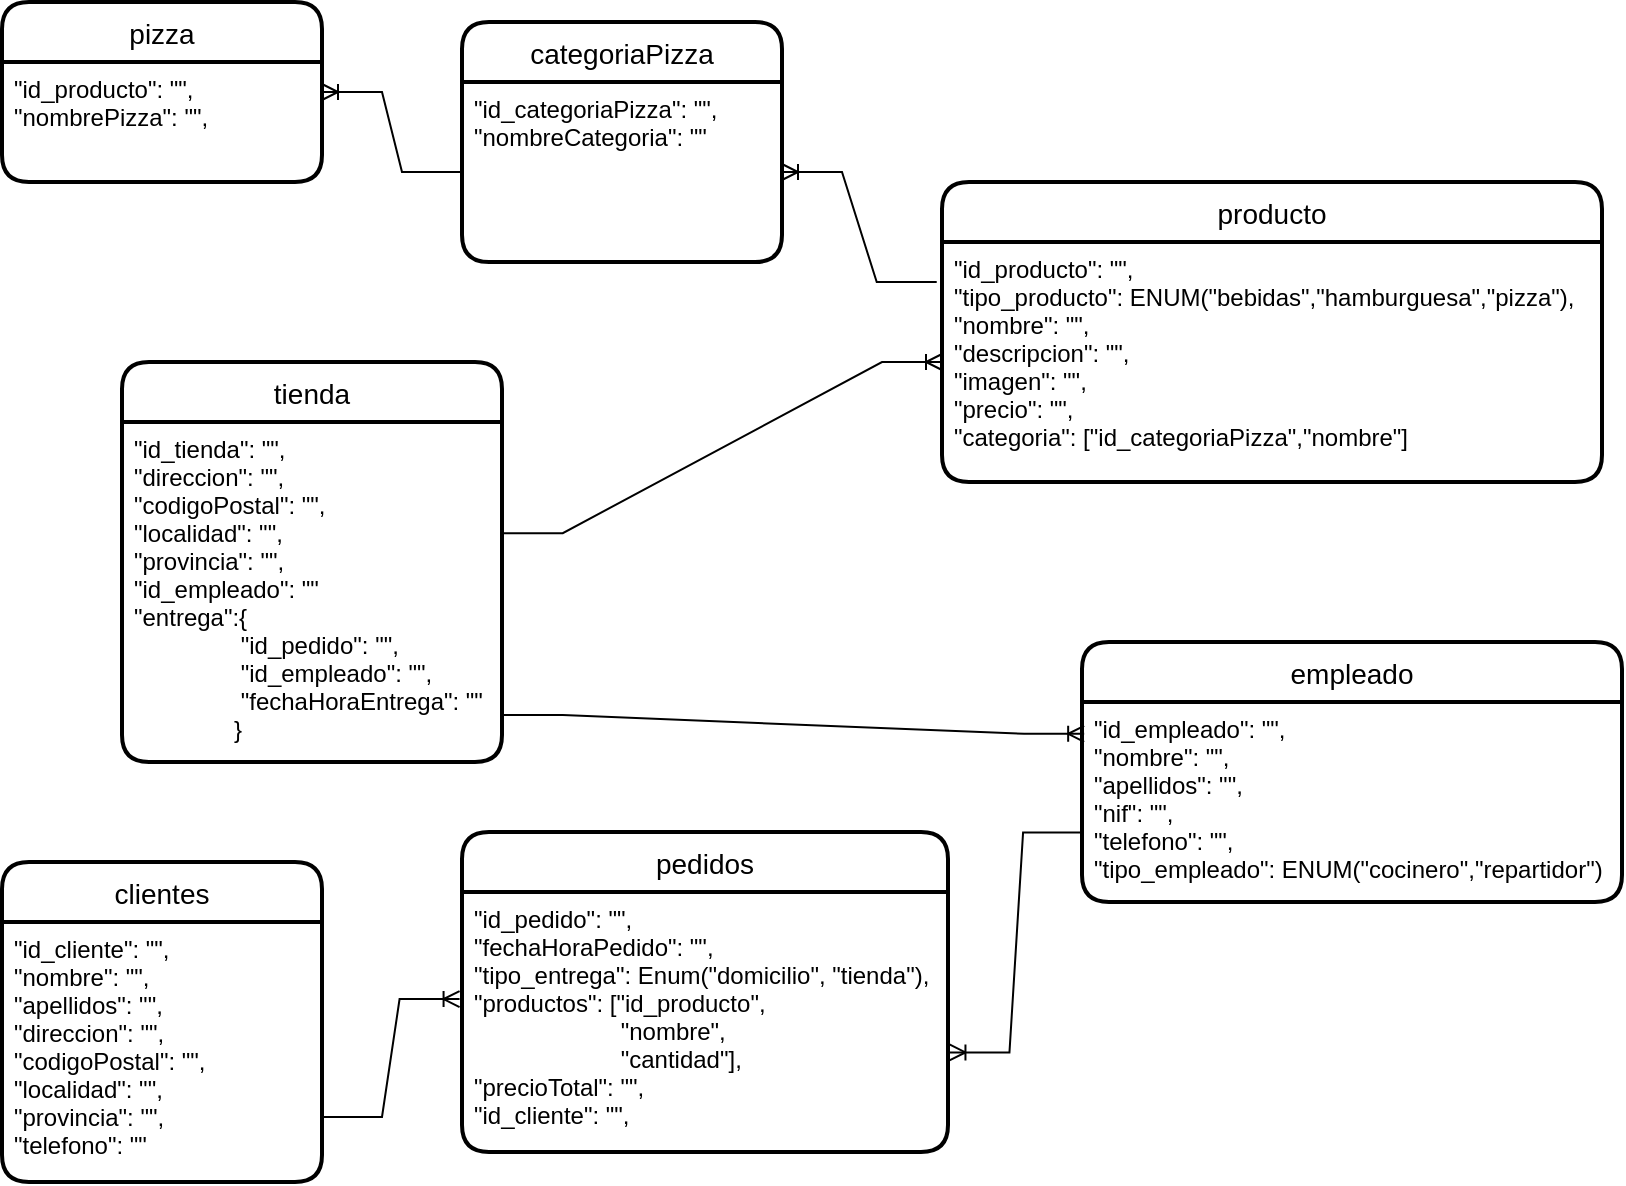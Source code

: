 <mxfile version="20.8.23" type="device"><diagram name="Página-1" id="9EWYwgP3peBmEu95jZ-W"><mxGraphModel dx="1050" dy="541" grid="1" gridSize="10" guides="1" tooltips="1" connect="1" arrows="1" fold="1" page="1" pageScale="1" pageWidth="827" pageHeight="1169" math="0" shadow="0"><root><mxCell id="0"/><mxCell id="1" parent="0"/><mxCell id="VpK3ubIXsTgA-vOJoo32-3" value="pedidos" style="swimlane;childLayout=stackLayout;horizontal=1;startSize=30;horizontalStack=0;rounded=1;fontSize=14;fontStyle=0;strokeWidth=2;resizeParent=0;resizeLast=1;shadow=0;dashed=0;align=center;" parent="1" vertex="1"><mxGeometry x="240" y="425" width="243" height="160" as="geometry"/></mxCell><mxCell id="VpK3ubIXsTgA-vOJoo32-4" value="&quot;id_pedido&quot;: &quot;&quot;,&#10;&quot;fechaHoraPedido&quot;: &quot;&quot;,&#10;&quot;tipo_entrega&quot;: Enum(&quot;domicilio&quot;, &quot;tienda&quot;),&#10;&quot;productos&quot;: [&quot;id_producto&quot;, &#10;                      &quot;nombre&quot;, &#10;                      &quot;cantidad&quot;],&#10;&quot;precioTotal&quot;: &quot;&quot;,&#10;&quot;id_cliente&quot;: &quot;&quot;,&#10;" style="align=left;strokeColor=none;fillColor=none;spacingLeft=4;fontSize=12;verticalAlign=top;resizable=0;rotatable=0;part=1;" parent="VpK3ubIXsTgA-vOJoo32-3" vertex="1"><mxGeometry y="30" width="243" height="130" as="geometry"/></mxCell><mxCell id="VpK3ubIXsTgA-vOJoo32-9" value="producto" style="swimlane;childLayout=stackLayout;horizontal=1;startSize=30;horizontalStack=0;rounded=1;fontSize=14;fontStyle=0;strokeWidth=2;resizeParent=0;resizeLast=1;shadow=0;dashed=0;align=center;" parent="1" vertex="1"><mxGeometry x="480" y="100" width="330" height="150" as="geometry"/></mxCell><mxCell id="VpK3ubIXsTgA-vOJoo32-10" value="&quot;id_producto&quot;: &quot;&quot;,&#10;&quot;tipo_producto&quot;: ENUM(&quot;bebidas&quot;,&quot;hamburguesa&quot;,&quot;pizza&quot;),&#10;&quot;nombre&quot;: &quot;&quot;,&#10;&quot;descripcion&quot;: &quot;&quot;,&#10;&quot;imagen&quot;: &quot;&quot;,&#10;&quot;precio&quot;: &quot;&quot;,&#10;&quot;categoria&quot;: [&quot;id_categoriaPizza&quot;,&quot;nombre&quot;]" style="align=left;strokeColor=none;fillColor=none;spacingLeft=4;fontSize=12;verticalAlign=top;resizable=0;rotatable=0;part=1;" parent="VpK3ubIXsTgA-vOJoo32-9" vertex="1"><mxGeometry y="30" width="330" height="120" as="geometry"/></mxCell><mxCell id="VpK3ubIXsTgA-vOJoo32-12" value="categoriaPizza" style="swimlane;childLayout=stackLayout;horizontal=1;startSize=30;horizontalStack=0;rounded=1;fontSize=14;fontStyle=0;strokeWidth=2;resizeParent=0;resizeLast=1;shadow=0;dashed=0;align=center;" parent="1" vertex="1"><mxGeometry x="240" y="20" width="160" height="120" as="geometry"/></mxCell><mxCell id="VpK3ubIXsTgA-vOJoo32-13" value="&quot;id_categoriaPizza&quot;: &quot;&quot;,&#10;&quot;nombreCategoria&quot;: &quot;&quot;" style="align=left;strokeColor=none;fillColor=none;spacingLeft=4;fontSize=12;verticalAlign=top;resizable=0;rotatable=0;part=1;" parent="VpK3ubIXsTgA-vOJoo32-12" vertex="1"><mxGeometry y="30" width="160" height="90" as="geometry"/></mxCell><mxCell id="VpK3ubIXsTgA-vOJoo32-14" value="tienda" style="swimlane;childLayout=stackLayout;horizontal=1;startSize=30;horizontalStack=0;rounded=1;fontSize=14;fontStyle=0;strokeWidth=2;resizeParent=0;resizeLast=1;shadow=0;dashed=0;align=center;" parent="1" vertex="1"><mxGeometry x="70" y="190" width="190" height="200" as="geometry"/></mxCell><mxCell id="VpK3ubIXsTgA-vOJoo32-15" value="&quot;id_tienda&quot;: &quot;&quot;,&#10;&quot;direccion&quot;: &quot;&quot;,&#10;&quot;codigoPostal&quot;: &quot;&quot;,&#10;&quot;localidad&quot;: &quot;&quot;,&#10;&quot;provincia&quot;: &quot;&quot;,&#10;&quot;id_empleado&quot;: &quot;&quot; &#10;&quot;entrega&quot;:{&#10;                &quot;id_pedido&quot;: &quot;&quot;,&#10;                &quot;id_empleado&quot;: &quot;&quot;, &#10;                &quot;fechaHoraEntrega&quot;: &quot;&quot;&#10;               }" style="align=left;strokeColor=none;fillColor=none;spacingLeft=4;fontSize=12;verticalAlign=top;resizable=0;rotatable=0;part=1;" parent="VpK3ubIXsTgA-vOJoo32-14" vertex="1"><mxGeometry y="30" width="190" height="170" as="geometry"/></mxCell><mxCell id="VpK3ubIXsTgA-vOJoo32-17" value="empleado" style="swimlane;childLayout=stackLayout;horizontal=1;startSize=30;horizontalStack=0;rounded=1;fontSize=14;fontStyle=0;strokeWidth=2;resizeParent=0;resizeLast=1;shadow=0;dashed=0;align=center;" parent="1" vertex="1"><mxGeometry x="550" y="330" width="270" height="130" as="geometry"/></mxCell><mxCell id="VpK3ubIXsTgA-vOJoo32-18" value="&quot;id_empleado&quot;: &quot;&quot;,&#10;&quot;nombre&quot;: &quot;&quot;,&#10;&quot;apellidos&quot;: &quot;&quot;,&#10;&quot;nif&quot;: &quot;&quot;,&#10;&quot;telefono&quot;: &quot;&quot;,&#10;&quot;tipo_empleado&quot;: ENUM(&quot;cocinero&quot;,&quot;repartidor&quot;)" style="align=left;strokeColor=none;fillColor=none;spacingLeft=4;fontSize=12;verticalAlign=top;resizable=0;rotatable=0;part=1;" parent="VpK3ubIXsTgA-vOJoo32-17" vertex="1"><mxGeometry y="30" width="270" height="100" as="geometry"/></mxCell><mxCell id="VpK3ubIXsTgA-vOJoo32-19" value="pizza" style="swimlane;childLayout=stackLayout;horizontal=1;startSize=30;horizontalStack=0;rounded=1;fontSize=14;fontStyle=0;strokeWidth=2;resizeParent=0;resizeLast=1;shadow=0;dashed=0;align=center;" parent="1" vertex="1"><mxGeometry x="10" y="10" width="160" height="90" as="geometry"/></mxCell><mxCell id="VpK3ubIXsTgA-vOJoo32-20" value="&quot;id_producto&quot;: &quot;&quot;,&#10;&quot;nombrePizza&quot;: &quot;&quot;, " style="align=left;strokeColor=none;fillColor=none;spacingLeft=4;fontSize=12;verticalAlign=top;resizable=0;rotatable=0;part=1;" parent="VpK3ubIXsTgA-vOJoo32-19" vertex="1"><mxGeometry y="30" width="160" height="60" as="geometry"/></mxCell><mxCell id="VpK3ubIXsTgA-vOJoo32-23" value="" style="edgeStyle=entityRelationEdgeStyle;fontSize=12;html=1;endArrow=ERoneToMany;rounded=0;exitX=0;exitY=0.5;exitDx=0;exitDy=0;entryX=1;entryY=0.25;entryDx=0;entryDy=0;" parent="1" source="VpK3ubIXsTgA-vOJoo32-13" target="VpK3ubIXsTgA-vOJoo32-20" edge="1"><mxGeometry width="100" height="100" relative="1" as="geometry"><mxPoint x="30" y="260" as="sourcePoint"/><mxPoint x="140" y="150" as="targetPoint"/></mxGeometry></mxCell><mxCell id="VpK3ubIXsTgA-vOJoo32-26" value="" style="edgeStyle=entityRelationEdgeStyle;fontSize=12;html=1;endArrow=ERoneToMany;rounded=0;entryX=-0.005;entryY=0.412;entryDx=0;entryDy=0;entryPerimeter=0;exitX=1;exitY=0.75;exitDx=0;exitDy=0;" parent="1" source="VpK3ubIXsTgA-vOJoo32-35" target="VpK3ubIXsTgA-vOJoo32-4" edge="1"><mxGeometry width="100" height="100" relative="1" as="geometry"><mxPoint x="212.44" y="509.84" as="sourcePoint"/><mxPoint x="217" y="270" as="targetPoint"/></mxGeometry></mxCell><mxCell id="VpK3ubIXsTgA-vOJoo32-27" value="" style="edgeStyle=entityRelationEdgeStyle;fontSize=12;html=1;endArrow=ERoneToMany;rounded=0;exitX=-0.008;exitY=0.167;exitDx=0;exitDy=0;entryX=1;entryY=0.5;entryDx=0;entryDy=0;exitPerimeter=0;" parent="1" source="VpK3ubIXsTgA-vOJoo32-10" target="VpK3ubIXsTgA-vOJoo32-13" edge="1"><mxGeometry width="100" height="100" relative="1" as="geometry"><mxPoint x="410" y="310" as="sourcePoint"/><mxPoint x="510" y="210" as="targetPoint"/></mxGeometry></mxCell><mxCell id="VpK3ubIXsTgA-vOJoo32-34" value="clientes" style="swimlane;childLayout=stackLayout;horizontal=1;startSize=30;horizontalStack=0;rounded=1;fontSize=14;fontStyle=0;strokeWidth=2;resizeParent=0;resizeLast=1;shadow=0;dashed=0;align=center;" parent="1" vertex="1"><mxGeometry x="10" y="440" width="160" height="160" as="geometry"/></mxCell><mxCell id="VpK3ubIXsTgA-vOJoo32-35" value="&quot;id_cliente&quot;: &quot;&quot;,&#10;&quot;nombre&quot;: &quot;&quot;,&#10;&quot;apellidos&quot;: &quot;&quot;,&#10;&quot;direccion&quot;: &quot;&quot;,&#10;&quot;codigoPostal&quot;: &quot;&quot;,&#10;&quot;localidad&quot;: &quot;&quot;,&#10;&quot;provincia&quot;: &quot;&quot;,&#10;&quot;telefono&quot;: &quot;&quot;" style="align=left;strokeColor=none;fillColor=none;spacingLeft=4;fontSize=12;verticalAlign=top;resizable=0;rotatable=0;part=1;" parent="VpK3ubIXsTgA-vOJoo32-34" vertex="1"><mxGeometry y="30" width="160" height="130" as="geometry"/></mxCell><mxCell id="VpK3ubIXsTgA-vOJoo32-38" value="" style="edgeStyle=entityRelationEdgeStyle;fontSize=12;html=1;endArrow=ERoneToMany;rounded=0;entryX=0;entryY=0.5;entryDx=0;entryDy=0;exitX=1.002;exitY=0.327;exitDx=0;exitDy=0;exitPerimeter=0;" parent="1" source="VpK3ubIXsTgA-vOJoo32-15" target="VpK3ubIXsTgA-vOJoo32-10" edge="1"><mxGeometry width="100" height="100" relative="1" as="geometry"><mxPoint x="370" y="220" as="sourcePoint"/><mxPoint x="470" y="120" as="targetPoint"/></mxGeometry></mxCell><mxCell id="VpK3ubIXsTgA-vOJoo32-44" value="" style="edgeStyle=entityRelationEdgeStyle;fontSize=12;html=1;endArrow=ERoneToMany;rounded=0;entryX=0.004;entryY=0.159;entryDx=0;entryDy=0;entryPerimeter=0;exitX=1.002;exitY=0.862;exitDx=0;exitDy=0;exitPerimeter=0;" parent="1" source="VpK3ubIXsTgA-vOJoo32-15" target="VpK3ubIXsTgA-vOJoo32-18" edge="1"><mxGeometry width="100" height="100" relative="1" as="geometry"><mxPoint x="20" y="420" as="sourcePoint"/><mxPoint x="120" y="320" as="targetPoint"/></mxGeometry></mxCell><mxCell id="VpK3ubIXsTgA-vOJoo32-46" value="" style="edgeStyle=entityRelationEdgeStyle;fontSize=12;html=1;endArrow=ERoneToMany;rounded=0;entryX=1.003;entryY=0.617;entryDx=0;entryDy=0;entryPerimeter=0;exitX=0.002;exitY=0.652;exitDx=0;exitDy=0;exitPerimeter=0;" parent="1" source="VpK3ubIXsTgA-vOJoo32-18" target="VpK3ubIXsTgA-vOJoo32-4" edge="1"><mxGeometry width="100" height="100" relative="1" as="geometry"><mxPoint x="620" y="490" as="sourcePoint"/><mxPoint x="510" y="540" as="targetPoint"/></mxGeometry></mxCell></root></mxGraphModel></diagram></mxfile>